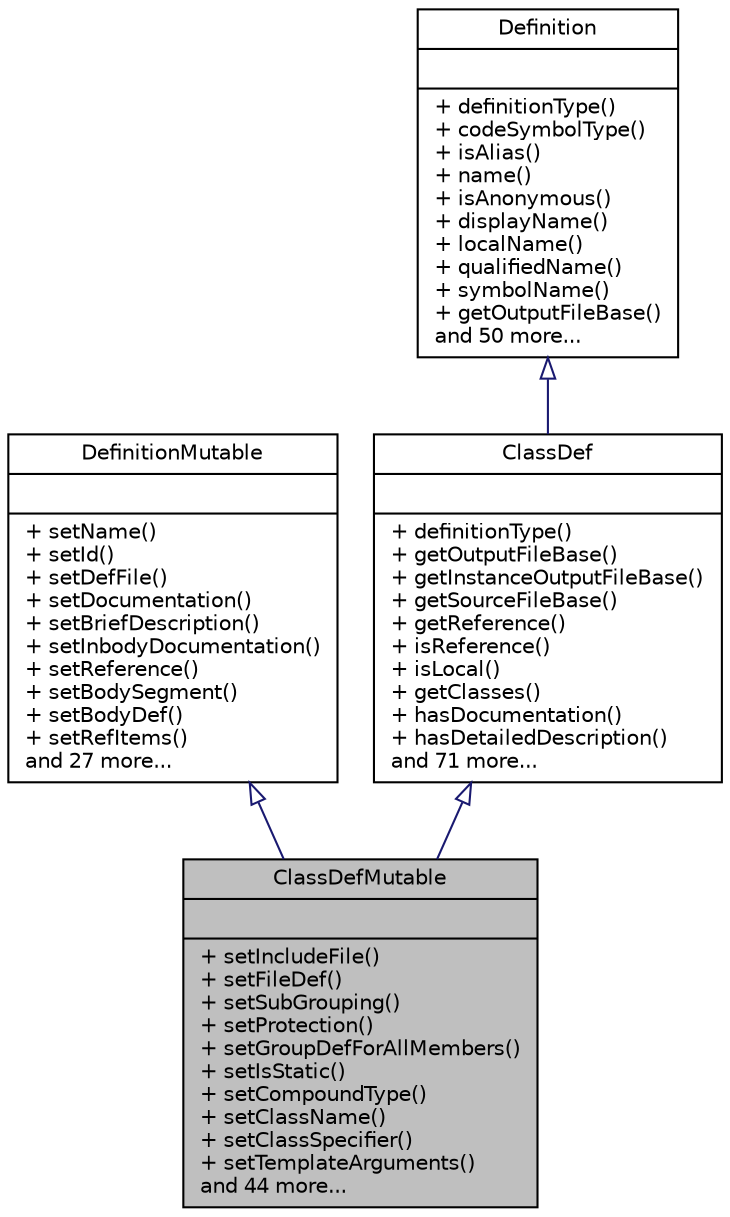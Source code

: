 digraph "ClassDefMutable"
{
 // LATEX_PDF_SIZE
  edge [fontname="Helvetica",fontsize="10",labelfontname="Helvetica",labelfontsize="10"];
  node [fontname="Helvetica",fontsize="10",shape=record];
  Node1 [label="{ClassDefMutable\n||+ setIncludeFile()\l+ setFileDef()\l+ setSubGrouping()\l+ setProtection()\l+ setGroupDefForAllMembers()\l+ setIsStatic()\l+ setCompoundType()\l+ setClassName()\l+ setClassSpecifier()\l+ setTemplateArguments()\land 44 more...\l}",height=0.2,width=0.4,color="black", fillcolor="grey75", style="filled", fontcolor="black",tooltip=" "];
  Node2 -> Node1 [dir="back",color="midnightblue",fontsize="10",style="solid",arrowtail="onormal"];
  Node2 [label="{DefinitionMutable\n||+ setName()\l+ setId()\l+ setDefFile()\l+ setDocumentation()\l+ setBriefDescription()\l+ setInbodyDocumentation()\l+ setReference()\l+ setBodySegment()\l+ setBodyDef()\l+ setRefItems()\land 27 more...\l}",height=0.2,width=0.4,color="black", fillcolor="white", style="filled",URL="$classDefinitionMutable.html",tooltip=" "];
  Node3 -> Node1 [dir="back",color="midnightblue",fontsize="10",style="solid",arrowtail="onormal"];
  Node3 [label="{ClassDef\n||+ definitionType()\l+ getOutputFileBase()\l+ getInstanceOutputFileBase()\l+ getSourceFileBase()\l+ getReference()\l+ isReference()\l+ isLocal()\l+ getClasses()\l+ hasDocumentation()\l+ hasDetailedDescription()\land 71 more...\l}",height=0.2,width=0.4,color="black", fillcolor="white", style="filled",URL="$classClassDef.html",tooltip=" "];
  Node4 -> Node3 [dir="back",color="midnightblue",fontsize="10",style="solid",arrowtail="onormal"];
  Node4 [label="{Definition\n||+ definitionType()\l+ codeSymbolType()\l+ isAlias()\l+ name()\l+ isAnonymous()\l+ displayName()\l+ localName()\l+ qualifiedName()\l+ symbolName()\l+ getOutputFileBase()\land 50 more...\l}",height=0.2,width=0.4,color="black", fillcolor="white", style="filled",URL="$classDefinition.html",tooltip=" "];
}
